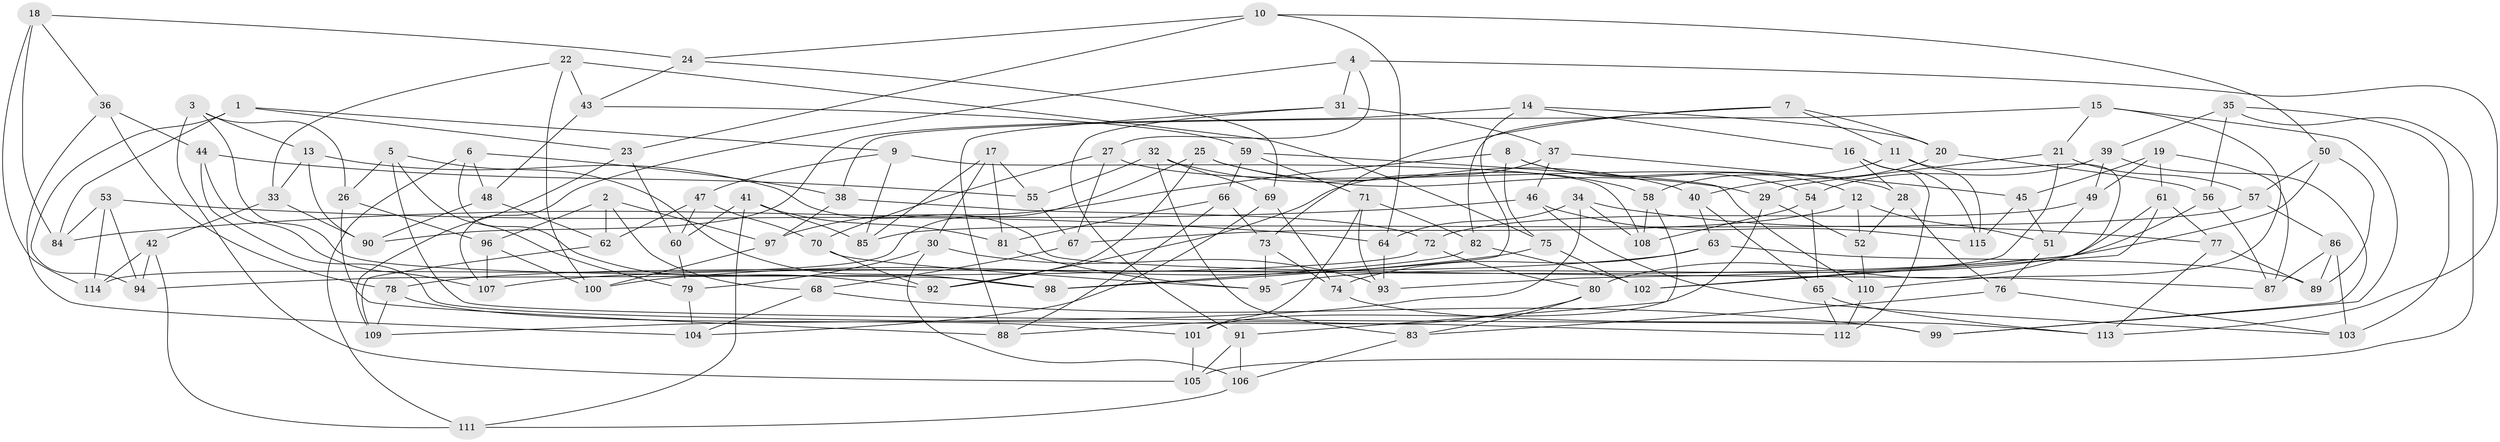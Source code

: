 // coarse degree distribution, {6: 0.5694444444444444, 4: 0.4027777777777778, 5: 0.027777777777777776}
// Generated by graph-tools (version 1.1) at 2025/52/02/27/25 19:52:30]
// undirected, 115 vertices, 230 edges
graph export_dot {
graph [start="1"]
  node [color=gray90,style=filled];
  1;
  2;
  3;
  4;
  5;
  6;
  7;
  8;
  9;
  10;
  11;
  12;
  13;
  14;
  15;
  16;
  17;
  18;
  19;
  20;
  21;
  22;
  23;
  24;
  25;
  26;
  27;
  28;
  29;
  30;
  31;
  32;
  33;
  34;
  35;
  36;
  37;
  38;
  39;
  40;
  41;
  42;
  43;
  44;
  45;
  46;
  47;
  48;
  49;
  50;
  51;
  52;
  53;
  54;
  55;
  56;
  57;
  58;
  59;
  60;
  61;
  62;
  63;
  64;
  65;
  66;
  67;
  68;
  69;
  70;
  71;
  72;
  73;
  74;
  75;
  76;
  77;
  78;
  79;
  80;
  81;
  82;
  83;
  84;
  85;
  86;
  87;
  88;
  89;
  90;
  91;
  92;
  93;
  94;
  95;
  96;
  97;
  98;
  99;
  100;
  101;
  102;
  103;
  104;
  105;
  106;
  107;
  108;
  109;
  110;
  111;
  112;
  113;
  114;
  115;
  1 -- 94;
  1 -- 9;
  1 -- 84;
  1 -- 23;
  2 -- 68;
  2 -- 97;
  2 -- 96;
  2 -- 62;
  3 -- 13;
  3 -- 26;
  3 -- 105;
  3 -- 98;
  4 -- 27;
  4 -- 107;
  4 -- 113;
  4 -- 31;
  5 -- 26;
  5 -- 98;
  5 -- 99;
  5 -- 79;
  6 -- 111;
  6 -- 92;
  6 -- 38;
  6 -- 48;
  7 -- 20;
  7 -- 82;
  7 -- 73;
  7 -- 11;
  8 -- 12;
  8 -- 97;
  8 -- 75;
  8 -- 54;
  9 -- 85;
  9 -- 108;
  9 -- 47;
  10 -- 50;
  10 -- 23;
  10 -- 24;
  10 -- 64;
  11 -- 58;
  11 -- 115;
  11 -- 102;
  12 -- 52;
  12 -- 67;
  12 -- 51;
  13 -- 87;
  13 -- 90;
  13 -- 33;
  14 -- 16;
  14 -- 90;
  14 -- 98;
  14 -- 20;
  15 -- 99;
  15 -- 110;
  15 -- 21;
  15 -- 38;
  16 -- 28;
  16 -- 115;
  16 -- 112;
  17 -- 30;
  17 -- 55;
  17 -- 85;
  17 -- 81;
  18 -- 84;
  18 -- 24;
  18 -- 36;
  18 -- 114;
  19 -- 87;
  19 -- 49;
  19 -- 45;
  19 -- 61;
  20 -- 40;
  20 -- 56;
  21 -- 29;
  21 -- 57;
  21 -- 93;
  22 -- 33;
  22 -- 75;
  22 -- 43;
  22 -- 100;
  23 -- 109;
  23 -- 60;
  24 -- 43;
  24 -- 69;
  25 -- 114;
  25 -- 92;
  25 -- 29;
  25 -- 58;
  26 -- 96;
  26 -- 88;
  27 -- 70;
  27 -- 67;
  27 -- 28;
  28 -- 76;
  28 -- 52;
  29 -- 52;
  29 -- 101;
  30 -- 106;
  30 -- 93;
  30 -- 79;
  31 -- 91;
  31 -- 88;
  31 -- 37;
  32 -- 83;
  32 -- 40;
  32 -- 69;
  32 -- 55;
  33 -- 42;
  33 -- 90;
  34 -- 108;
  34 -- 109;
  34 -- 64;
  34 -- 77;
  35 -- 105;
  35 -- 103;
  35 -- 56;
  35 -- 39;
  36 -- 104;
  36 -- 78;
  36 -- 44;
  37 -- 92;
  37 -- 45;
  37 -- 46;
  38 -- 72;
  38 -- 97;
  39 -- 54;
  39 -- 99;
  39 -- 49;
  40 -- 63;
  40 -- 65;
  41 -- 60;
  41 -- 81;
  41 -- 111;
  41 -- 85;
  42 -- 114;
  42 -- 111;
  42 -- 94;
  43 -- 48;
  43 -- 59;
  44 -- 112;
  44 -- 107;
  44 -- 55;
  45 -- 115;
  45 -- 51;
  46 -- 103;
  46 -- 115;
  46 -- 84;
  47 -- 70;
  47 -- 62;
  47 -- 60;
  48 -- 90;
  48 -- 62;
  49 -- 72;
  49 -- 51;
  50 -- 57;
  50 -- 89;
  50 -- 107;
  51 -- 76;
  52 -- 110;
  53 -- 94;
  53 -- 114;
  53 -- 84;
  53 -- 64;
  54 -- 65;
  54 -- 108;
  55 -- 67;
  56 -- 95;
  56 -- 87;
  57 -- 85;
  57 -- 86;
  58 -- 91;
  58 -- 108;
  59 -- 110;
  59 -- 71;
  59 -- 66;
  60 -- 79;
  61 -- 80;
  61 -- 102;
  61 -- 77;
  62 -- 109;
  63 -- 74;
  63 -- 78;
  63 -- 89;
  64 -- 93;
  65 -- 113;
  65 -- 112;
  66 -- 81;
  66 -- 88;
  66 -- 73;
  67 -- 68;
  68 -- 99;
  68 -- 104;
  69 -- 104;
  69 -- 74;
  70 -- 95;
  70 -- 92;
  71 -- 93;
  71 -- 101;
  71 -- 82;
  72 -- 94;
  72 -- 80;
  73 -- 95;
  73 -- 74;
  74 -- 113;
  75 -- 102;
  75 -- 100;
  76 -- 103;
  76 -- 83;
  77 -- 113;
  77 -- 89;
  78 -- 109;
  78 -- 101;
  79 -- 104;
  80 -- 88;
  80 -- 83;
  81 -- 95;
  82 -- 102;
  82 -- 98;
  83 -- 106;
  86 -- 103;
  86 -- 89;
  86 -- 87;
  91 -- 105;
  91 -- 106;
  96 -- 107;
  96 -- 100;
  97 -- 100;
  101 -- 105;
  106 -- 111;
  110 -- 112;
}
